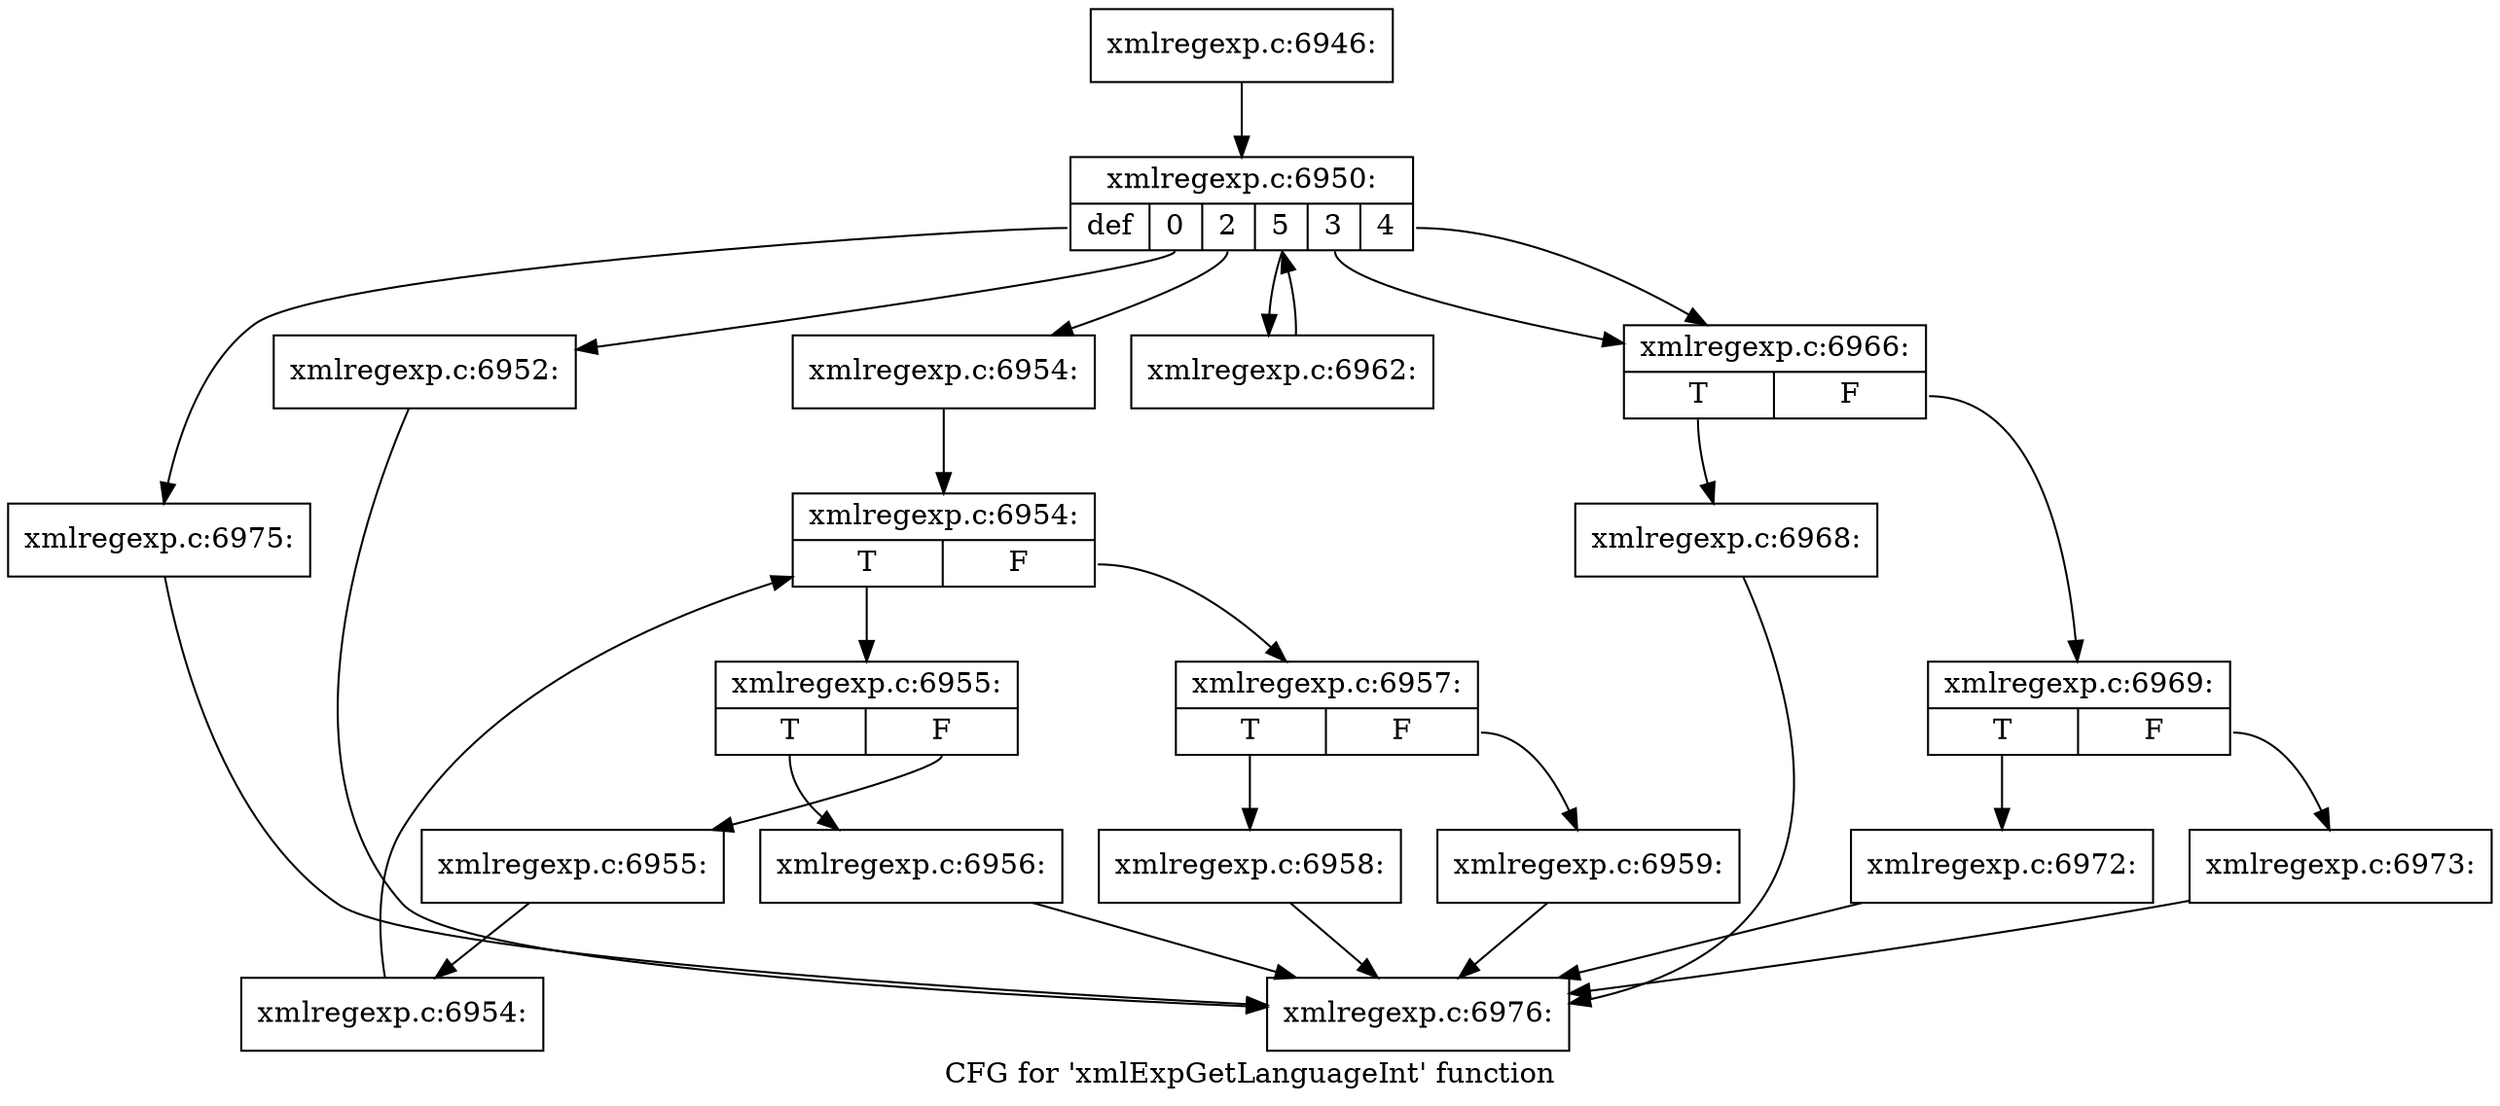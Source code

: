 digraph "CFG for 'xmlExpGetLanguageInt' function" {
	label="CFG for 'xmlExpGetLanguageInt' function";

	Node0x45083a0 [shape=record,label="{xmlregexp.c:6946:}"];
	Node0x45083a0 -> Node0x450cfc0;
	Node0x450cfc0 [shape=record,label="{xmlregexp.c:6950:|{<s0>def|<s1>0|<s2>2|<s3>5|<s4>3|<s5>4}}"];
	Node0x450cfc0:s0 -> Node0x450d0a0;
	Node0x450cfc0:s1 -> Node0x450d650;
	Node0x450cfc0:s2 -> Node0x450d810;
	Node0x450cfc0:s3 -> Node0x450f610;
	Node0x450cfc0:s4 -> Node0x450f990;
	Node0x450cfc0:s5 -> Node0x450f990;
	Node0x450d650 [shape=record,label="{xmlregexp.c:6952:}"];
	Node0x450d650 -> Node0x450b110;
	Node0x450d810 [shape=record,label="{xmlregexp.c:6954:}"];
	Node0x450d810 -> Node0x450da30;
	Node0x450da30 [shape=record,label="{xmlregexp.c:6954:|{<s0>T|<s1>F}}"];
	Node0x450da30:s0 -> Node0x450dd10;
	Node0x450da30:s1 -> Node0x450d890;
	Node0x450dd10 [shape=record,label="{xmlregexp.c:6955:|{<s0>T|<s1>F}}"];
	Node0x450dd10:s0 -> Node0x450e040;
	Node0x450dd10:s1 -> Node0x450e090;
	Node0x450e040 [shape=record,label="{xmlregexp.c:6956:}"];
	Node0x450e040 -> Node0x450b110;
	Node0x450e090 [shape=record,label="{xmlregexp.c:6955:}"];
	Node0x450e090 -> Node0x450dc80;
	Node0x450dc80 [shape=record,label="{xmlregexp.c:6954:}"];
	Node0x450dc80 -> Node0x450da30;
	Node0x450d890 [shape=record,label="{xmlregexp.c:6957:|{<s0>T|<s1>F}}"];
	Node0x450d890:s0 -> Node0x450eaf0;
	Node0x450d890:s1 -> Node0x450eb40;
	Node0x450eaf0 [shape=record,label="{xmlregexp.c:6958:}"];
	Node0x450eaf0 -> Node0x450b110;
	Node0x450eb40 [shape=record,label="{xmlregexp.c:6959:}"];
	Node0x450eb40 -> Node0x450b110;
	Node0x450f610 [shape=record,label="{xmlregexp.c:6962:}"];
	Node0x450f610 -> Node0x450cfc0;
	Node0x450f990 [shape=record,label="{xmlregexp.c:6966:|{<s0>T|<s1>F}}"];
	Node0x450f990:s0 -> Node0x4510080;
	Node0x450f990:s1 -> Node0x45100d0;
	Node0x4510080 [shape=record,label="{xmlregexp.c:6968:}"];
	Node0x4510080 -> Node0x450b110;
	Node0x45100d0 [shape=record,label="{xmlregexp.c:6969:|{<s0>T|<s1>F}}"];
	Node0x45100d0:s0 -> Node0x4510e00;
	Node0x45100d0:s1 -> Node0x4510e50;
	Node0x4510e00 [shape=record,label="{xmlregexp.c:6972:}"];
	Node0x4510e00 -> Node0x450b110;
	Node0x4510e50 [shape=record,label="{xmlregexp.c:6973:}"];
	Node0x4510e50 -> Node0x450b110;
	Node0x450d0a0 [shape=record,label="{xmlregexp.c:6975:}"];
	Node0x450d0a0 -> Node0x450b110;
	Node0x450b110 [shape=record,label="{xmlregexp.c:6976:}"];
}
